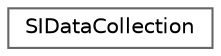 digraph "Graphical Class Hierarchy"
{
 // INTERACTIVE_SVG=YES
 // LATEX_PDF_SIZE
  bgcolor="transparent";
  edge [fontname=Helvetica,fontsize=10,labelfontname=Helvetica,labelfontsize=10];
  node [fontname=Helvetica,fontsize=10,shape=box,height=0.2,width=0.4];
  rankdir="LR";
  Node0 [label="SIDataCollection",height=0.2,width=0.4,color="grey40", fillcolor="white", style="filled",URL="$d2/dc1/class_s_i_data_collection.html",tooltip=" "];
}
